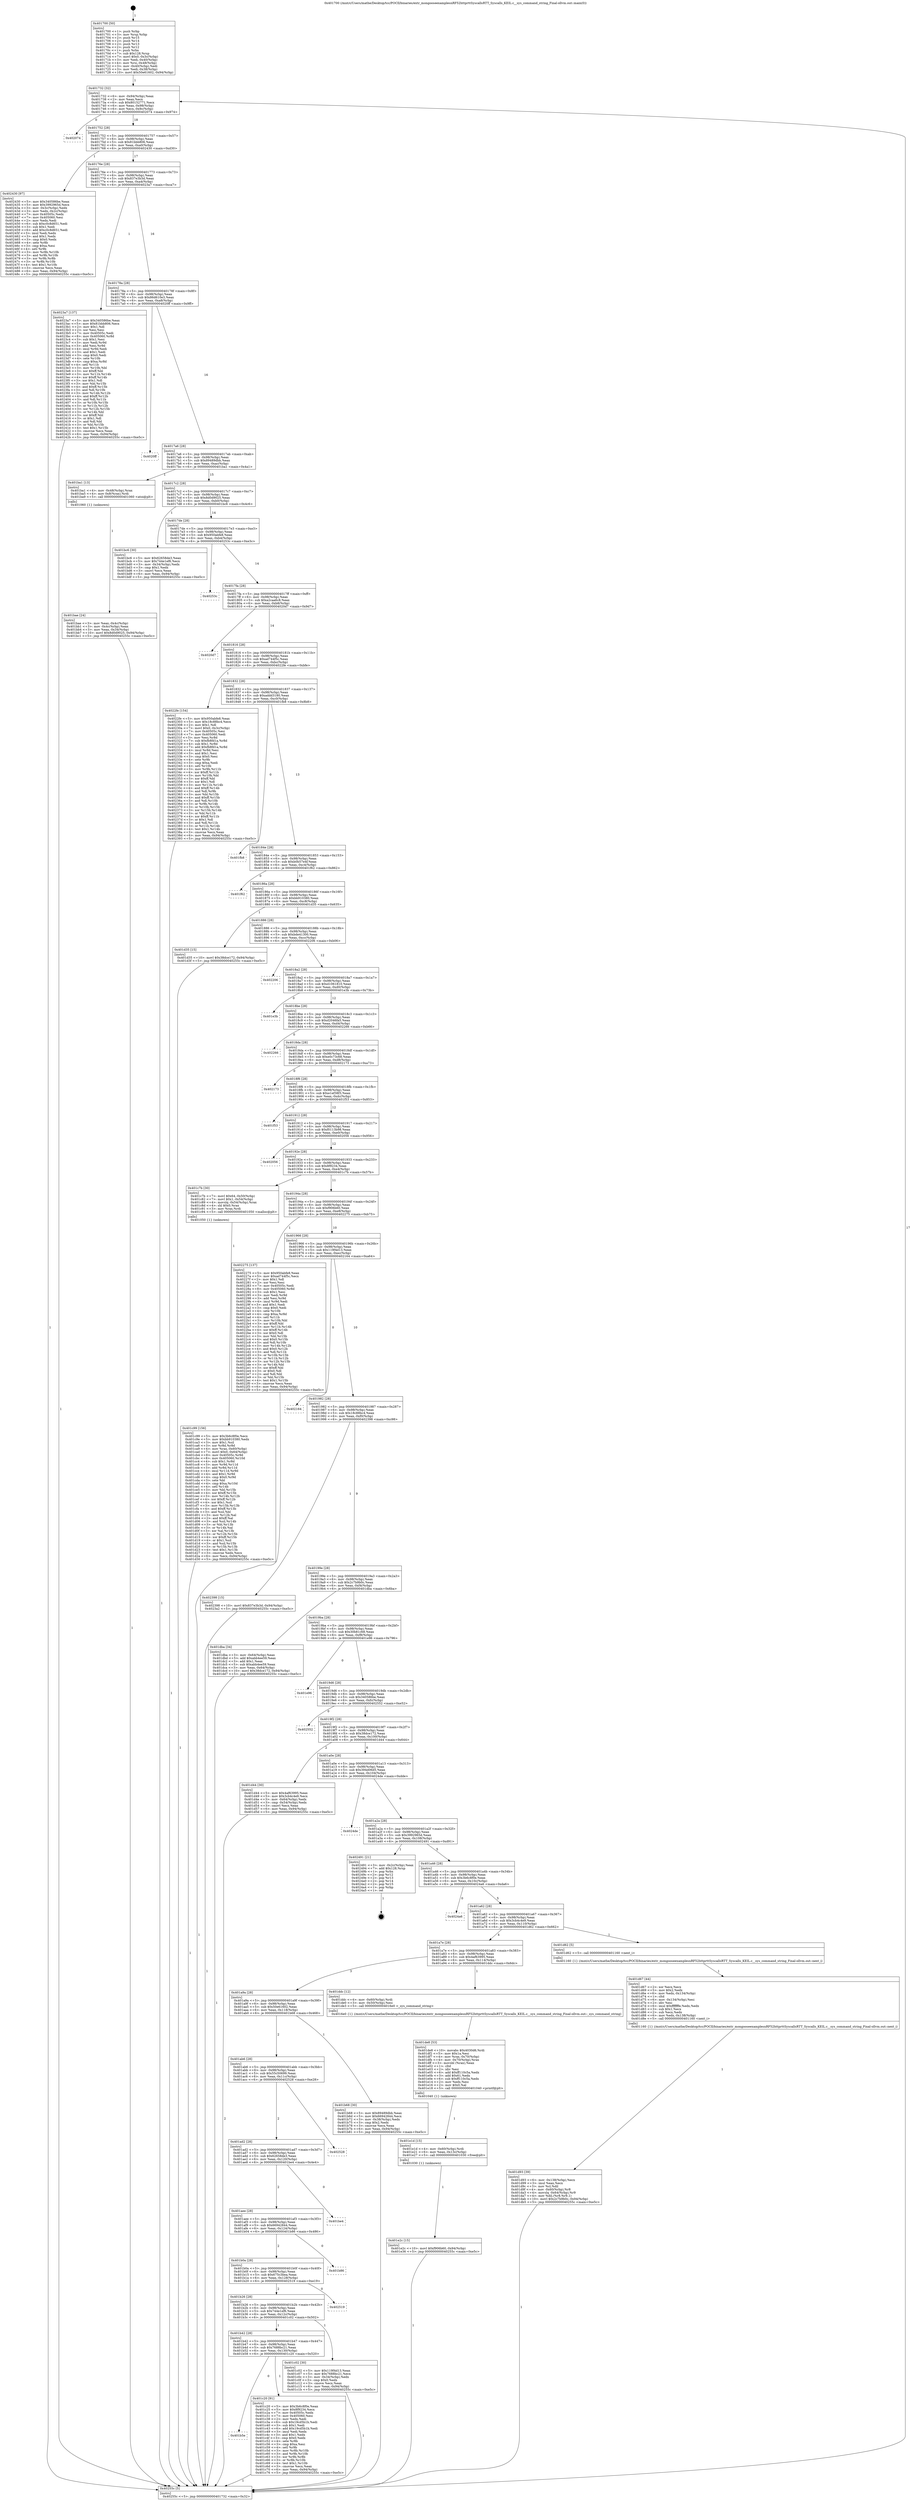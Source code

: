 digraph "0x401700" {
  label = "0x401700 (/mnt/c/Users/mathe/Desktop/tcc/POCII/binaries/extr_mongooseexamplesnRF52httprttSyscallsRTT_Syscalls_KEIL.c__sys_command_string_Final-ollvm.out::main(0))"
  labelloc = "t"
  node[shape=record]

  Entry [label="",width=0.3,height=0.3,shape=circle,fillcolor=black,style=filled]
  "0x401732" [label="{
     0x401732 [32]\l
     | [instrs]\l
     &nbsp;&nbsp;0x401732 \<+6\>: mov -0x94(%rbp),%eax\l
     &nbsp;&nbsp;0x401738 \<+2\>: mov %eax,%ecx\l
     &nbsp;&nbsp;0x40173a \<+6\>: sub $0x80152771,%ecx\l
     &nbsp;&nbsp;0x401740 \<+6\>: mov %eax,-0x98(%rbp)\l
     &nbsp;&nbsp;0x401746 \<+6\>: mov %ecx,-0x9c(%rbp)\l
     &nbsp;&nbsp;0x40174c \<+6\>: je 0000000000402074 \<main+0x974\>\l
  }"]
  "0x402074" [label="{
     0x402074\l
  }", style=dashed]
  "0x401752" [label="{
     0x401752 [28]\l
     | [instrs]\l
     &nbsp;&nbsp;0x401752 \<+5\>: jmp 0000000000401757 \<main+0x57\>\l
     &nbsp;&nbsp;0x401757 \<+6\>: mov -0x98(%rbp),%eax\l
     &nbsp;&nbsp;0x40175d \<+5\>: sub $0x81bbb806,%eax\l
     &nbsp;&nbsp;0x401762 \<+6\>: mov %eax,-0xa0(%rbp)\l
     &nbsp;&nbsp;0x401768 \<+6\>: je 0000000000402430 \<main+0xd30\>\l
  }"]
  Exit [label="",width=0.3,height=0.3,shape=circle,fillcolor=black,style=filled,peripheries=2]
  "0x402430" [label="{
     0x402430 [97]\l
     | [instrs]\l
     &nbsp;&nbsp;0x402430 \<+5\>: mov $0x340586be,%eax\l
     &nbsp;&nbsp;0x402435 \<+5\>: mov $0x3992965d,%ecx\l
     &nbsp;&nbsp;0x40243a \<+3\>: mov -0x3c(%rbp),%edx\l
     &nbsp;&nbsp;0x40243d \<+3\>: mov %edx,-0x2c(%rbp)\l
     &nbsp;&nbsp;0x402440 \<+7\>: mov 0x40505c,%edx\l
     &nbsp;&nbsp;0x402447 \<+7\>: mov 0x405060,%esi\l
     &nbsp;&nbsp;0x40244e \<+2\>: mov %edx,%edi\l
     &nbsp;&nbsp;0x402450 \<+6\>: sub $0xc0c8d651,%edi\l
     &nbsp;&nbsp;0x402456 \<+3\>: sub $0x1,%edi\l
     &nbsp;&nbsp;0x402459 \<+6\>: add $0xc0c8d651,%edi\l
     &nbsp;&nbsp;0x40245f \<+3\>: imul %edi,%edx\l
     &nbsp;&nbsp;0x402462 \<+3\>: and $0x1,%edx\l
     &nbsp;&nbsp;0x402465 \<+3\>: cmp $0x0,%edx\l
     &nbsp;&nbsp;0x402468 \<+4\>: sete %r8b\l
     &nbsp;&nbsp;0x40246c \<+3\>: cmp $0xa,%esi\l
     &nbsp;&nbsp;0x40246f \<+4\>: setl %r9b\l
     &nbsp;&nbsp;0x402473 \<+3\>: mov %r8b,%r10b\l
     &nbsp;&nbsp;0x402476 \<+3\>: and %r9b,%r10b\l
     &nbsp;&nbsp;0x402479 \<+3\>: xor %r9b,%r8b\l
     &nbsp;&nbsp;0x40247c \<+3\>: or %r8b,%r10b\l
     &nbsp;&nbsp;0x40247f \<+4\>: test $0x1,%r10b\l
     &nbsp;&nbsp;0x402483 \<+3\>: cmovne %ecx,%eax\l
     &nbsp;&nbsp;0x402486 \<+6\>: mov %eax,-0x94(%rbp)\l
     &nbsp;&nbsp;0x40248c \<+5\>: jmp 000000000040255c \<main+0xe5c\>\l
  }"]
  "0x40176e" [label="{
     0x40176e [28]\l
     | [instrs]\l
     &nbsp;&nbsp;0x40176e \<+5\>: jmp 0000000000401773 \<main+0x73\>\l
     &nbsp;&nbsp;0x401773 \<+6\>: mov -0x98(%rbp),%eax\l
     &nbsp;&nbsp;0x401779 \<+5\>: sub $0x837e3b3d,%eax\l
     &nbsp;&nbsp;0x40177e \<+6\>: mov %eax,-0xa4(%rbp)\l
     &nbsp;&nbsp;0x401784 \<+6\>: je 00000000004023a7 \<main+0xca7\>\l
  }"]
  "0x401e2c" [label="{
     0x401e2c [15]\l
     | [instrs]\l
     &nbsp;&nbsp;0x401e2c \<+10\>: movl $0xf906b60,-0x94(%rbp)\l
     &nbsp;&nbsp;0x401e36 \<+5\>: jmp 000000000040255c \<main+0xe5c\>\l
  }"]
  "0x4023a7" [label="{
     0x4023a7 [137]\l
     | [instrs]\l
     &nbsp;&nbsp;0x4023a7 \<+5\>: mov $0x340586be,%eax\l
     &nbsp;&nbsp;0x4023ac \<+5\>: mov $0x81bbb806,%ecx\l
     &nbsp;&nbsp;0x4023b1 \<+2\>: mov $0x1,%dl\l
     &nbsp;&nbsp;0x4023b3 \<+2\>: xor %esi,%esi\l
     &nbsp;&nbsp;0x4023b5 \<+7\>: mov 0x40505c,%edi\l
     &nbsp;&nbsp;0x4023bc \<+8\>: mov 0x405060,%r8d\l
     &nbsp;&nbsp;0x4023c4 \<+3\>: sub $0x1,%esi\l
     &nbsp;&nbsp;0x4023c7 \<+3\>: mov %edi,%r9d\l
     &nbsp;&nbsp;0x4023ca \<+3\>: add %esi,%r9d\l
     &nbsp;&nbsp;0x4023cd \<+4\>: imul %r9d,%edi\l
     &nbsp;&nbsp;0x4023d1 \<+3\>: and $0x1,%edi\l
     &nbsp;&nbsp;0x4023d4 \<+3\>: cmp $0x0,%edi\l
     &nbsp;&nbsp;0x4023d7 \<+4\>: sete %r10b\l
     &nbsp;&nbsp;0x4023db \<+4\>: cmp $0xa,%r8d\l
     &nbsp;&nbsp;0x4023df \<+4\>: setl %r11b\l
     &nbsp;&nbsp;0x4023e3 \<+3\>: mov %r10b,%bl\l
     &nbsp;&nbsp;0x4023e6 \<+3\>: xor $0xff,%bl\l
     &nbsp;&nbsp;0x4023e9 \<+3\>: mov %r11b,%r14b\l
     &nbsp;&nbsp;0x4023ec \<+4\>: xor $0xff,%r14b\l
     &nbsp;&nbsp;0x4023f0 \<+3\>: xor $0x1,%dl\l
     &nbsp;&nbsp;0x4023f3 \<+3\>: mov %bl,%r15b\l
     &nbsp;&nbsp;0x4023f6 \<+4\>: and $0xff,%r15b\l
     &nbsp;&nbsp;0x4023fa \<+3\>: and %dl,%r10b\l
     &nbsp;&nbsp;0x4023fd \<+3\>: mov %r14b,%r12b\l
     &nbsp;&nbsp;0x402400 \<+4\>: and $0xff,%r12b\l
     &nbsp;&nbsp;0x402404 \<+3\>: and %dl,%r11b\l
     &nbsp;&nbsp;0x402407 \<+3\>: or %r10b,%r15b\l
     &nbsp;&nbsp;0x40240a \<+3\>: or %r11b,%r12b\l
     &nbsp;&nbsp;0x40240d \<+3\>: xor %r12b,%r15b\l
     &nbsp;&nbsp;0x402410 \<+3\>: or %r14b,%bl\l
     &nbsp;&nbsp;0x402413 \<+3\>: xor $0xff,%bl\l
     &nbsp;&nbsp;0x402416 \<+3\>: or $0x1,%dl\l
     &nbsp;&nbsp;0x402419 \<+2\>: and %dl,%bl\l
     &nbsp;&nbsp;0x40241b \<+3\>: or %bl,%r15b\l
     &nbsp;&nbsp;0x40241e \<+4\>: test $0x1,%r15b\l
     &nbsp;&nbsp;0x402422 \<+3\>: cmovne %ecx,%eax\l
     &nbsp;&nbsp;0x402425 \<+6\>: mov %eax,-0x94(%rbp)\l
     &nbsp;&nbsp;0x40242b \<+5\>: jmp 000000000040255c \<main+0xe5c\>\l
  }"]
  "0x40178a" [label="{
     0x40178a [28]\l
     | [instrs]\l
     &nbsp;&nbsp;0x40178a \<+5\>: jmp 000000000040178f \<main+0x8f\>\l
     &nbsp;&nbsp;0x40178f \<+6\>: mov -0x98(%rbp),%eax\l
     &nbsp;&nbsp;0x401795 \<+5\>: sub $0x86d610e3,%eax\l
     &nbsp;&nbsp;0x40179a \<+6\>: mov %eax,-0xa8(%rbp)\l
     &nbsp;&nbsp;0x4017a0 \<+6\>: je 00000000004020ff \<main+0x9ff\>\l
  }"]
  "0x401e1d" [label="{
     0x401e1d [15]\l
     | [instrs]\l
     &nbsp;&nbsp;0x401e1d \<+4\>: mov -0x60(%rbp),%rdi\l
     &nbsp;&nbsp;0x401e21 \<+6\>: mov %eax,-0x13c(%rbp)\l
     &nbsp;&nbsp;0x401e27 \<+5\>: call 0000000000401030 \<free@plt\>\l
     | [calls]\l
     &nbsp;&nbsp;0x401030 \{1\} (unknown)\l
  }"]
  "0x4020ff" [label="{
     0x4020ff\l
  }", style=dashed]
  "0x4017a6" [label="{
     0x4017a6 [28]\l
     | [instrs]\l
     &nbsp;&nbsp;0x4017a6 \<+5\>: jmp 00000000004017ab \<main+0xab\>\l
     &nbsp;&nbsp;0x4017ab \<+6\>: mov -0x98(%rbp),%eax\l
     &nbsp;&nbsp;0x4017b1 \<+5\>: sub $0x89489dbb,%eax\l
     &nbsp;&nbsp;0x4017b6 \<+6\>: mov %eax,-0xac(%rbp)\l
     &nbsp;&nbsp;0x4017bc \<+6\>: je 0000000000401ba1 \<main+0x4a1\>\l
  }"]
  "0x401de8" [label="{
     0x401de8 [53]\l
     | [instrs]\l
     &nbsp;&nbsp;0x401de8 \<+10\>: movabs $0x4030d6,%rdi\l
     &nbsp;&nbsp;0x401df2 \<+5\>: mov $0x1a,%esi\l
     &nbsp;&nbsp;0x401df7 \<+4\>: mov %rax,-0x70(%rbp)\l
     &nbsp;&nbsp;0x401dfb \<+4\>: mov -0x70(%rbp),%rax\l
     &nbsp;&nbsp;0x401dff \<+3\>: movsbl (%rax),%eax\l
     &nbsp;&nbsp;0x401e02 \<+1\>: cltd\l
     &nbsp;&nbsp;0x401e03 \<+2\>: idiv %esi\l
     &nbsp;&nbsp;0x401e05 \<+6\>: add $0xff110c5a,%edx\l
     &nbsp;&nbsp;0x401e0b \<+3\>: add $0x61,%edx\l
     &nbsp;&nbsp;0x401e0e \<+6\>: sub $0xff110c5a,%edx\l
     &nbsp;&nbsp;0x401e14 \<+2\>: mov %edx,%esi\l
     &nbsp;&nbsp;0x401e16 \<+2\>: mov $0x0,%al\l
     &nbsp;&nbsp;0x401e18 \<+5\>: call 0000000000401040 \<printf@plt\>\l
     | [calls]\l
     &nbsp;&nbsp;0x401040 \{1\} (unknown)\l
  }"]
  "0x401ba1" [label="{
     0x401ba1 [13]\l
     | [instrs]\l
     &nbsp;&nbsp;0x401ba1 \<+4\>: mov -0x48(%rbp),%rax\l
     &nbsp;&nbsp;0x401ba5 \<+4\>: mov 0x8(%rax),%rdi\l
     &nbsp;&nbsp;0x401ba9 \<+5\>: call 0000000000401060 \<atoi@plt\>\l
     | [calls]\l
     &nbsp;&nbsp;0x401060 \{1\} (unknown)\l
  }"]
  "0x4017c2" [label="{
     0x4017c2 [28]\l
     | [instrs]\l
     &nbsp;&nbsp;0x4017c2 \<+5\>: jmp 00000000004017c7 \<main+0xc7\>\l
     &nbsp;&nbsp;0x4017c7 \<+6\>: mov -0x98(%rbp),%eax\l
     &nbsp;&nbsp;0x4017cd \<+5\>: sub $0x8d0d9025,%eax\l
     &nbsp;&nbsp;0x4017d2 \<+6\>: mov %eax,-0xb0(%rbp)\l
     &nbsp;&nbsp;0x4017d8 \<+6\>: je 0000000000401bc6 \<main+0x4c6\>\l
  }"]
  "0x401d93" [label="{
     0x401d93 [39]\l
     | [instrs]\l
     &nbsp;&nbsp;0x401d93 \<+6\>: mov -0x138(%rbp),%ecx\l
     &nbsp;&nbsp;0x401d99 \<+3\>: imul %eax,%ecx\l
     &nbsp;&nbsp;0x401d9c \<+3\>: mov %cl,%dil\l
     &nbsp;&nbsp;0x401d9f \<+4\>: mov -0x60(%rbp),%r8\l
     &nbsp;&nbsp;0x401da3 \<+4\>: movslq -0x64(%rbp),%r9\l
     &nbsp;&nbsp;0x401da7 \<+4\>: mov %dil,(%r8,%r9,1)\l
     &nbsp;&nbsp;0x401dab \<+10\>: movl $0x2c7b9b0c,-0x94(%rbp)\l
     &nbsp;&nbsp;0x401db5 \<+5\>: jmp 000000000040255c \<main+0xe5c\>\l
  }"]
  "0x401bc6" [label="{
     0x401bc6 [30]\l
     | [instrs]\l
     &nbsp;&nbsp;0x401bc6 \<+5\>: mov $0x62658de3,%eax\l
     &nbsp;&nbsp;0x401bcb \<+5\>: mov $0x744e1ef6,%ecx\l
     &nbsp;&nbsp;0x401bd0 \<+3\>: mov -0x34(%rbp),%edx\l
     &nbsp;&nbsp;0x401bd3 \<+3\>: cmp $0x1,%edx\l
     &nbsp;&nbsp;0x401bd6 \<+3\>: cmovl %ecx,%eax\l
     &nbsp;&nbsp;0x401bd9 \<+6\>: mov %eax,-0x94(%rbp)\l
     &nbsp;&nbsp;0x401bdf \<+5\>: jmp 000000000040255c \<main+0xe5c\>\l
  }"]
  "0x4017de" [label="{
     0x4017de [28]\l
     | [instrs]\l
     &nbsp;&nbsp;0x4017de \<+5\>: jmp 00000000004017e3 \<main+0xe3\>\l
     &nbsp;&nbsp;0x4017e3 \<+6\>: mov -0x98(%rbp),%eax\l
     &nbsp;&nbsp;0x4017e9 \<+5\>: sub $0x950abfe8,%eax\l
     &nbsp;&nbsp;0x4017ee \<+6\>: mov %eax,-0xb4(%rbp)\l
     &nbsp;&nbsp;0x4017f4 \<+6\>: je 000000000040253c \<main+0xe3c\>\l
  }"]
  "0x401d67" [label="{
     0x401d67 [44]\l
     | [instrs]\l
     &nbsp;&nbsp;0x401d67 \<+2\>: xor %ecx,%ecx\l
     &nbsp;&nbsp;0x401d69 \<+5\>: mov $0x2,%edx\l
     &nbsp;&nbsp;0x401d6e \<+6\>: mov %edx,-0x134(%rbp)\l
     &nbsp;&nbsp;0x401d74 \<+1\>: cltd\l
     &nbsp;&nbsp;0x401d75 \<+6\>: mov -0x134(%rbp),%esi\l
     &nbsp;&nbsp;0x401d7b \<+2\>: idiv %esi\l
     &nbsp;&nbsp;0x401d7d \<+6\>: imul $0xfffffffe,%edx,%edx\l
     &nbsp;&nbsp;0x401d83 \<+3\>: sub $0x1,%ecx\l
     &nbsp;&nbsp;0x401d86 \<+2\>: sub %ecx,%edx\l
     &nbsp;&nbsp;0x401d88 \<+6\>: mov %edx,-0x138(%rbp)\l
     &nbsp;&nbsp;0x401d8e \<+5\>: call 0000000000401160 \<next_i\>\l
     | [calls]\l
     &nbsp;&nbsp;0x401160 \{1\} (/mnt/c/Users/mathe/Desktop/tcc/POCII/binaries/extr_mongooseexamplesnRF52httprttSyscallsRTT_Syscalls_KEIL.c__sys_command_string_Final-ollvm.out::next_i)\l
  }"]
  "0x40253c" [label="{
     0x40253c\l
  }", style=dashed]
  "0x4017fa" [label="{
     0x4017fa [28]\l
     | [instrs]\l
     &nbsp;&nbsp;0x4017fa \<+5\>: jmp 00000000004017ff \<main+0xff\>\l
     &nbsp;&nbsp;0x4017ff \<+6\>: mov -0x98(%rbp),%eax\l
     &nbsp;&nbsp;0x401805 \<+5\>: sub $0xa2caa6c8,%eax\l
     &nbsp;&nbsp;0x40180a \<+6\>: mov %eax,-0xb8(%rbp)\l
     &nbsp;&nbsp;0x401810 \<+6\>: je 00000000004020d7 \<main+0x9d7\>\l
  }"]
  "0x401c99" [label="{
     0x401c99 [156]\l
     | [instrs]\l
     &nbsp;&nbsp;0x401c99 \<+5\>: mov $0x3b6c8f0e,%ecx\l
     &nbsp;&nbsp;0x401c9e \<+5\>: mov $0xbb910380,%edx\l
     &nbsp;&nbsp;0x401ca3 \<+3\>: mov $0x1,%sil\l
     &nbsp;&nbsp;0x401ca6 \<+3\>: xor %r8d,%r8d\l
     &nbsp;&nbsp;0x401ca9 \<+4\>: mov %rax,-0x60(%rbp)\l
     &nbsp;&nbsp;0x401cad \<+7\>: movl $0x0,-0x64(%rbp)\l
     &nbsp;&nbsp;0x401cb4 \<+8\>: mov 0x40505c,%r9d\l
     &nbsp;&nbsp;0x401cbc \<+8\>: mov 0x405060,%r10d\l
     &nbsp;&nbsp;0x401cc4 \<+4\>: sub $0x1,%r8d\l
     &nbsp;&nbsp;0x401cc8 \<+3\>: mov %r9d,%r11d\l
     &nbsp;&nbsp;0x401ccb \<+3\>: add %r8d,%r11d\l
     &nbsp;&nbsp;0x401cce \<+4\>: imul %r11d,%r9d\l
     &nbsp;&nbsp;0x401cd2 \<+4\>: and $0x1,%r9d\l
     &nbsp;&nbsp;0x401cd6 \<+4\>: cmp $0x0,%r9d\l
     &nbsp;&nbsp;0x401cda \<+3\>: sete %bl\l
     &nbsp;&nbsp;0x401cdd \<+4\>: cmp $0xa,%r10d\l
     &nbsp;&nbsp;0x401ce1 \<+4\>: setl %r14b\l
     &nbsp;&nbsp;0x401ce5 \<+3\>: mov %bl,%r15b\l
     &nbsp;&nbsp;0x401ce8 \<+4\>: xor $0xff,%r15b\l
     &nbsp;&nbsp;0x401cec \<+3\>: mov %r14b,%r12b\l
     &nbsp;&nbsp;0x401cef \<+4\>: xor $0xff,%r12b\l
     &nbsp;&nbsp;0x401cf3 \<+4\>: xor $0x1,%sil\l
     &nbsp;&nbsp;0x401cf7 \<+3\>: mov %r15b,%r13b\l
     &nbsp;&nbsp;0x401cfa \<+4\>: and $0xff,%r13b\l
     &nbsp;&nbsp;0x401cfe \<+3\>: and %sil,%bl\l
     &nbsp;&nbsp;0x401d01 \<+3\>: mov %r12b,%al\l
     &nbsp;&nbsp;0x401d04 \<+2\>: and $0xff,%al\l
     &nbsp;&nbsp;0x401d06 \<+3\>: and %sil,%r14b\l
     &nbsp;&nbsp;0x401d09 \<+3\>: or %bl,%r13b\l
     &nbsp;&nbsp;0x401d0c \<+3\>: or %r14b,%al\l
     &nbsp;&nbsp;0x401d0f \<+3\>: xor %al,%r13b\l
     &nbsp;&nbsp;0x401d12 \<+3\>: or %r12b,%r15b\l
     &nbsp;&nbsp;0x401d15 \<+4\>: xor $0xff,%r15b\l
     &nbsp;&nbsp;0x401d19 \<+4\>: or $0x1,%sil\l
     &nbsp;&nbsp;0x401d1d \<+3\>: and %sil,%r15b\l
     &nbsp;&nbsp;0x401d20 \<+3\>: or %r15b,%r13b\l
     &nbsp;&nbsp;0x401d23 \<+4\>: test $0x1,%r13b\l
     &nbsp;&nbsp;0x401d27 \<+3\>: cmovne %edx,%ecx\l
     &nbsp;&nbsp;0x401d2a \<+6\>: mov %ecx,-0x94(%rbp)\l
     &nbsp;&nbsp;0x401d30 \<+5\>: jmp 000000000040255c \<main+0xe5c\>\l
  }"]
  "0x4020d7" [label="{
     0x4020d7\l
  }", style=dashed]
  "0x401816" [label="{
     0x401816 [28]\l
     | [instrs]\l
     &nbsp;&nbsp;0x401816 \<+5\>: jmp 000000000040181b \<main+0x11b\>\l
     &nbsp;&nbsp;0x40181b \<+6\>: mov -0x98(%rbp),%eax\l
     &nbsp;&nbsp;0x401821 \<+5\>: sub $0xad744f5c,%eax\l
     &nbsp;&nbsp;0x401826 \<+6\>: mov %eax,-0xbc(%rbp)\l
     &nbsp;&nbsp;0x40182c \<+6\>: je 00000000004022fe \<main+0xbfe\>\l
  }"]
  "0x401b5e" [label="{
     0x401b5e\l
  }", style=dashed]
  "0x4022fe" [label="{
     0x4022fe [154]\l
     | [instrs]\l
     &nbsp;&nbsp;0x4022fe \<+5\>: mov $0x950abfe8,%eax\l
     &nbsp;&nbsp;0x402303 \<+5\>: mov $0x18c88bc4,%ecx\l
     &nbsp;&nbsp;0x402308 \<+2\>: mov $0x1,%dl\l
     &nbsp;&nbsp;0x40230a \<+7\>: movl $0x0,-0x3c(%rbp)\l
     &nbsp;&nbsp;0x402311 \<+7\>: mov 0x40505c,%esi\l
     &nbsp;&nbsp;0x402318 \<+7\>: mov 0x405060,%edi\l
     &nbsp;&nbsp;0x40231f \<+3\>: mov %esi,%r8d\l
     &nbsp;&nbsp;0x402322 \<+7\>: sub $0xfb8fd1a,%r8d\l
     &nbsp;&nbsp;0x402329 \<+4\>: sub $0x1,%r8d\l
     &nbsp;&nbsp;0x40232d \<+7\>: add $0xfb8fd1a,%r8d\l
     &nbsp;&nbsp;0x402334 \<+4\>: imul %r8d,%esi\l
     &nbsp;&nbsp;0x402338 \<+3\>: and $0x1,%esi\l
     &nbsp;&nbsp;0x40233b \<+3\>: cmp $0x0,%esi\l
     &nbsp;&nbsp;0x40233e \<+4\>: sete %r9b\l
     &nbsp;&nbsp;0x402342 \<+3\>: cmp $0xa,%edi\l
     &nbsp;&nbsp;0x402345 \<+4\>: setl %r10b\l
     &nbsp;&nbsp;0x402349 \<+3\>: mov %r9b,%r11b\l
     &nbsp;&nbsp;0x40234c \<+4\>: xor $0xff,%r11b\l
     &nbsp;&nbsp;0x402350 \<+3\>: mov %r10b,%bl\l
     &nbsp;&nbsp;0x402353 \<+3\>: xor $0xff,%bl\l
     &nbsp;&nbsp;0x402356 \<+3\>: xor $0x1,%dl\l
     &nbsp;&nbsp;0x402359 \<+3\>: mov %r11b,%r14b\l
     &nbsp;&nbsp;0x40235c \<+4\>: and $0xff,%r14b\l
     &nbsp;&nbsp;0x402360 \<+3\>: and %dl,%r9b\l
     &nbsp;&nbsp;0x402363 \<+3\>: mov %bl,%r15b\l
     &nbsp;&nbsp;0x402366 \<+4\>: and $0xff,%r15b\l
     &nbsp;&nbsp;0x40236a \<+3\>: and %dl,%r10b\l
     &nbsp;&nbsp;0x40236d \<+3\>: or %r9b,%r14b\l
     &nbsp;&nbsp;0x402370 \<+3\>: or %r10b,%r15b\l
     &nbsp;&nbsp;0x402373 \<+3\>: xor %r15b,%r14b\l
     &nbsp;&nbsp;0x402376 \<+3\>: or %bl,%r11b\l
     &nbsp;&nbsp;0x402379 \<+4\>: xor $0xff,%r11b\l
     &nbsp;&nbsp;0x40237d \<+3\>: or $0x1,%dl\l
     &nbsp;&nbsp;0x402380 \<+3\>: and %dl,%r11b\l
     &nbsp;&nbsp;0x402383 \<+3\>: or %r11b,%r14b\l
     &nbsp;&nbsp;0x402386 \<+4\>: test $0x1,%r14b\l
     &nbsp;&nbsp;0x40238a \<+3\>: cmovne %ecx,%eax\l
     &nbsp;&nbsp;0x40238d \<+6\>: mov %eax,-0x94(%rbp)\l
     &nbsp;&nbsp;0x402393 \<+5\>: jmp 000000000040255c \<main+0xe5c\>\l
  }"]
  "0x401832" [label="{
     0x401832 [28]\l
     | [instrs]\l
     &nbsp;&nbsp;0x401832 \<+5\>: jmp 0000000000401837 \<main+0x137\>\l
     &nbsp;&nbsp;0x401837 \<+6\>: mov -0x98(%rbp),%eax\l
     &nbsp;&nbsp;0x40183d \<+5\>: sub $0xaddd3180,%eax\l
     &nbsp;&nbsp;0x401842 \<+6\>: mov %eax,-0xc0(%rbp)\l
     &nbsp;&nbsp;0x401848 \<+6\>: je 0000000000401fb8 \<main+0x8b8\>\l
  }"]
  "0x401c20" [label="{
     0x401c20 [91]\l
     | [instrs]\l
     &nbsp;&nbsp;0x401c20 \<+5\>: mov $0x3b6c8f0e,%eax\l
     &nbsp;&nbsp;0x401c25 \<+5\>: mov $0x8f9234,%ecx\l
     &nbsp;&nbsp;0x401c2a \<+7\>: mov 0x40505c,%edx\l
     &nbsp;&nbsp;0x401c31 \<+7\>: mov 0x405060,%esi\l
     &nbsp;&nbsp;0x401c38 \<+2\>: mov %edx,%edi\l
     &nbsp;&nbsp;0x401c3a \<+6\>: sub $0x19cd5b1b,%edi\l
     &nbsp;&nbsp;0x401c40 \<+3\>: sub $0x1,%edi\l
     &nbsp;&nbsp;0x401c43 \<+6\>: add $0x19cd5b1b,%edi\l
     &nbsp;&nbsp;0x401c49 \<+3\>: imul %edi,%edx\l
     &nbsp;&nbsp;0x401c4c \<+3\>: and $0x1,%edx\l
     &nbsp;&nbsp;0x401c4f \<+3\>: cmp $0x0,%edx\l
     &nbsp;&nbsp;0x401c52 \<+4\>: sete %r8b\l
     &nbsp;&nbsp;0x401c56 \<+3\>: cmp $0xa,%esi\l
     &nbsp;&nbsp;0x401c59 \<+4\>: setl %r9b\l
     &nbsp;&nbsp;0x401c5d \<+3\>: mov %r8b,%r10b\l
     &nbsp;&nbsp;0x401c60 \<+3\>: and %r9b,%r10b\l
     &nbsp;&nbsp;0x401c63 \<+3\>: xor %r9b,%r8b\l
     &nbsp;&nbsp;0x401c66 \<+3\>: or %r8b,%r10b\l
     &nbsp;&nbsp;0x401c69 \<+4\>: test $0x1,%r10b\l
     &nbsp;&nbsp;0x401c6d \<+3\>: cmovne %ecx,%eax\l
     &nbsp;&nbsp;0x401c70 \<+6\>: mov %eax,-0x94(%rbp)\l
     &nbsp;&nbsp;0x401c76 \<+5\>: jmp 000000000040255c \<main+0xe5c\>\l
  }"]
  "0x401fb8" [label="{
     0x401fb8\l
  }", style=dashed]
  "0x40184e" [label="{
     0x40184e [28]\l
     | [instrs]\l
     &nbsp;&nbsp;0x40184e \<+5\>: jmp 0000000000401853 \<main+0x153\>\l
     &nbsp;&nbsp;0x401853 \<+6\>: mov -0x98(%rbp),%eax\l
     &nbsp;&nbsp;0x401859 \<+5\>: sub $0xb0b57e4f,%eax\l
     &nbsp;&nbsp;0x40185e \<+6\>: mov %eax,-0xc4(%rbp)\l
     &nbsp;&nbsp;0x401864 \<+6\>: je 0000000000401f62 \<main+0x862\>\l
  }"]
  "0x401b42" [label="{
     0x401b42 [28]\l
     | [instrs]\l
     &nbsp;&nbsp;0x401b42 \<+5\>: jmp 0000000000401b47 \<main+0x447\>\l
     &nbsp;&nbsp;0x401b47 \<+6\>: mov -0x98(%rbp),%eax\l
     &nbsp;&nbsp;0x401b4d \<+5\>: sub $0x7688bc21,%eax\l
     &nbsp;&nbsp;0x401b52 \<+6\>: mov %eax,-0x130(%rbp)\l
     &nbsp;&nbsp;0x401b58 \<+6\>: je 0000000000401c20 \<main+0x520\>\l
  }"]
  "0x401f62" [label="{
     0x401f62\l
  }", style=dashed]
  "0x40186a" [label="{
     0x40186a [28]\l
     | [instrs]\l
     &nbsp;&nbsp;0x40186a \<+5\>: jmp 000000000040186f \<main+0x16f\>\l
     &nbsp;&nbsp;0x40186f \<+6\>: mov -0x98(%rbp),%eax\l
     &nbsp;&nbsp;0x401875 \<+5\>: sub $0xbb910380,%eax\l
     &nbsp;&nbsp;0x40187a \<+6\>: mov %eax,-0xc8(%rbp)\l
     &nbsp;&nbsp;0x401880 \<+6\>: je 0000000000401d35 \<main+0x635\>\l
  }"]
  "0x401c02" [label="{
     0x401c02 [30]\l
     | [instrs]\l
     &nbsp;&nbsp;0x401c02 \<+5\>: mov $0x119f4d13,%eax\l
     &nbsp;&nbsp;0x401c07 \<+5\>: mov $0x7688bc21,%ecx\l
     &nbsp;&nbsp;0x401c0c \<+3\>: mov -0x34(%rbp),%edx\l
     &nbsp;&nbsp;0x401c0f \<+3\>: cmp $0x0,%edx\l
     &nbsp;&nbsp;0x401c12 \<+3\>: cmove %ecx,%eax\l
     &nbsp;&nbsp;0x401c15 \<+6\>: mov %eax,-0x94(%rbp)\l
     &nbsp;&nbsp;0x401c1b \<+5\>: jmp 000000000040255c \<main+0xe5c\>\l
  }"]
  "0x401d35" [label="{
     0x401d35 [15]\l
     | [instrs]\l
     &nbsp;&nbsp;0x401d35 \<+10\>: movl $0x38dce172,-0x94(%rbp)\l
     &nbsp;&nbsp;0x401d3f \<+5\>: jmp 000000000040255c \<main+0xe5c\>\l
  }"]
  "0x401886" [label="{
     0x401886 [28]\l
     | [instrs]\l
     &nbsp;&nbsp;0x401886 \<+5\>: jmp 000000000040188b \<main+0x18b\>\l
     &nbsp;&nbsp;0x40188b \<+6\>: mov -0x98(%rbp),%eax\l
     &nbsp;&nbsp;0x401891 \<+5\>: sub $0xbde41300,%eax\l
     &nbsp;&nbsp;0x401896 \<+6\>: mov %eax,-0xcc(%rbp)\l
     &nbsp;&nbsp;0x40189c \<+6\>: je 0000000000402206 \<main+0xb06\>\l
  }"]
  "0x401b26" [label="{
     0x401b26 [28]\l
     | [instrs]\l
     &nbsp;&nbsp;0x401b26 \<+5\>: jmp 0000000000401b2b \<main+0x42b\>\l
     &nbsp;&nbsp;0x401b2b \<+6\>: mov -0x98(%rbp),%eax\l
     &nbsp;&nbsp;0x401b31 \<+5\>: sub $0x744e1ef6,%eax\l
     &nbsp;&nbsp;0x401b36 \<+6\>: mov %eax,-0x12c(%rbp)\l
     &nbsp;&nbsp;0x401b3c \<+6\>: je 0000000000401c02 \<main+0x502\>\l
  }"]
  "0x402206" [label="{
     0x402206\l
  }", style=dashed]
  "0x4018a2" [label="{
     0x4018a2 [28]\l
     | [instrs]\l
     &nbsp;&nbsp;0x4018a2 \<+5\>: jmp 00000000004018a7 \<main+0x1a7\>\l
     &nbsp;&nbsp;0x4018a7 \<+6\>: mov -0x98(%rbp),%eax\l
     &nbsp;&nbsp;0x4018ad \<+5\>: sub $0xd1061810,%eax\l
     &nbsp;&nbsp;0x4018b2 \<+6\>: mov %eax,-0xd0(%rbp)\l
     &nbsp;&nbsp;0x4018b8 \<+6\>: je 0000000000401e3b \<main+0x73b\>\l
  }"]
  "0x402519" [label="{
     0x402519\l
  }", style=dashed]
  "0x401e3b" [label="{
     0x401e3b\l
  }", style=dashed]
  "0x4018be" [label="{
     0x4018be [28]\l
     | [instrs]\l
     &nbsp;&nbsp;0x4018be \<+5\>: jmp 00000000004018c3 \<main+0x1c3\>\l
     &nbsp;&nbsp;0x4018c3 \<+6\>: mov -0x98(%rbp),%eax\l
     &nbsp;&nbsp;0x4018c9 \<+5\>: sub $0xd2046fa5,%eax\l
     &nbsp;&nbsp;0x4018ce \<+6\>: mov %eax,-0xd4(%rbp)\l
     &nbsp;&nbsp;0x4018d4 \<+6\>: je 0000000000402266 \<main+0xb66\>\l
  }"]
  "0x401b0a" [label="{
     0x401b0a [28]\l
     | [instrs]\l
     &nbsp;&nbsp;0x401b0a \<+5\>: jmp 0000000000401b0f \<main+0x40f\>\l
     &nbsp;&nbsp;0x401b0f \<+6\>: mov -0x98(%rbp),%eax\l
     &nbsp;&nbsp;0x401b15 \<+5\>: sub $0x675c3bea,%eax\l
     &nbsp;&nbsp;0x401b1a \<+6\>: mov %eax,-0x128(%rbp)\l
     &nbsp;&nbsp;0x401b20 \<+6\>: je 0000000000402519 \<main+0xe19\>\l
  }"]
  "0x402266" [label="{
     0x402266\l
  }", style=dashed]
  "0x4018da" [label="{
     0x4018da [28]\l
     | [instrs]\l
     &nbsp;&nbsp;0x4018da \<+5\>: jmp 00000000004018df \<main+0x1df\>\l
     &nbsp;&nbsp;0x4018df \<+6\>: mov -0x98(%rbp),%eax\l
     &nbsp;&nbsp;0x4018e5 \<+5\>: sub $0xe0c73c68,%eax\l
     &nbsp;&nbsp;0x4018ea \<+6\>: mov %eax,-0xd8(%rbp)\l
     &nbsp;&nbsp;0x4018f0 \<+6\>: je 0000000000402173 \<main+0xa73\>\l
  }"]
  "0x401b86" [label="{
     0x401b86\l
  }", style=dashed]
  "0x402173" [label="{
     0x402173\l
  }", style=dashed]
  "0x4018f6" [label="{
     0x4018f6 [28]\l
     | [instrs]\l
     &nbsp;&nbsp;0x4018f6 \<+5\>: jmp 00000000004018fb \<main+0x1fb\>\l
     &nbsp;&nbsp;0x4018fb \<+6\>: mov -0x98(%rbp),%eax\l
     &nbsp;&nbsp;0x401901 \<+5\>: sub $0xe1ef38f3,%eax\l
     &nbsp;&nbsp;0x401906 \<+6\>: mov %eax,-0xdc(%rbp)\l
     &nbsp;&nbsp;0x40190c \<+6\>: je 0000000000401f53 \<main+0x853\>\l
  }"]
  "0x401aee" [label="{
     0x401aee [28]\l
     | [instrs]\l
     &nbsp;&nbsp;0x401aee \<+5\>: jmp 0000000000401af3 \<main+0x3f3\>\l
     &nbsp;&nbsp;0x401af3 \<+6\>: mov -0x98(%rbp),%eax\l
     &nbsp;&nbsp;0x401af9 \<+5\>: sub $0x66942844,%eax\l
     &nbsp;&nbsp;0x401afe \<+6\>: mov %eax,-0x124(%rbp)\l
     &nbsp;&nbsp;0x401b04 \<+6\>: je 0000000000401b86 \<main+0x486\>\l
  }"]
  "0x401f53" [label="{
     0x401f53\l
  }", style=dashed]
  "0x401912" [label="{
     0x401912 [28]\l
     | [instrs]\l
     &nbsp;&nbsp;0x401912 \<+5\>: jmp 0000000000401917 \<main+0x217\>\l
     &nbsp;&nbsp;0x401917 \<+6\>: mov -0x98(%rbp),%eax\l
     &nbsp;&nbsp;0x40191d \<+5\>: sub $0xf0113b98,%eax\l
     &nbsp;&nbsp;0x401922 \<+6\>: mov %eax,-0xe0(%rbp)\l
     &nbsp;&nbsp;0x401928 \<+6\>: je 0000000000402056 \<main+0x956\>\l
  }"]
  "0x401be4" [label="{
     0x401be4\l
  }", style=dashed]
  "0x402056" [label="{
     0x402056\l
  }", style=dashed]
  "0x40192e" [label="{
     0x40192e [28]\l
     | [instrs]\l
     &nbsp;&nbsp;0x40192e \<+5\>: jmp 0000000000401933 \<main+0x233\>\l
     &nbsp;&nbsp;0x401933 \<+6\>: mov -0x98(%rbp),%eax\l
     &nbsp;&nbsp;0x401939 \<+5\>: sub $0x8f9234,%eax\l
     &nbsp;&nbsp;0x40193e \<+6\>: mov %eax,-0xe4(%rbp)\l
     &nbsp;&nbsp;0x401944 \<+6\>: je 0000000000401c7b \<main+0x57b\>\l
  }"]
  "0x401ad2" [label="{
     0x401ad2 [28]\l
     | [instrs]\l
     &nbsp;&nbsp;0x401ad2 \<+5\>: jmp 0000000000401ad7 \<main+0x3d7\>\l
     &nbsp;&nbsp;0x401ad7 \<+6\>: mov -0x98(%rbp),%eax\l
     &nbsp;&nbsp;0x401add \<+5\>: sub $0x62658de3,%eax\l
     &nbsp;&nbsp;0x401ae2 \<+6\>: mov %eax,-0x120(%rbp)\l
     &nbsp;&nbsp;0x401ae8 \<+6\>: je 0000000000401be4 \<main+0x4e4\>\l
  }"]
  "0x401c7b" [label="{
     0x401c7b [30]\l
     | [instrs]\l
     &nbsp;&nbsp;0x401c7b \<+7\>: movl $0x64,-0x50(%rbp)\l
     &nbsp;&nbsp;0x401c82 \<+7\>: movl $0x1,-0x54(%rbp)\l
     &nbsp;&nbsp;0x401c89 \<+4\>: movslq -0x54(%rbp),%rax\l
     &nbsp;&nbsp;0x401c8d \<+4\>: shl $0x0,%rax\l
     &nbsp;&nbsp;0x401c91 \<+3\>: mov %rax,%rdi\l
     &nbsp;&nbsp;0x401c94 \<+5\>: call 0000000000401050 \<malloc@plt\>\l
     | [calls]\l
     &nbsp;&nbsp;0x401050 \{1\} (unknown)\l
  }"]
  "0x40194a" [label="{
     0x40194a [28]\l
     | [instrs]\l
     &nbsp;&nbsp;0x40194a \<+5\>: jmp 000000000040194f \<main+0x24f\>\l
     &nbsp;&nbsp;0x40194f \<+6\>: mov -0x98(%rbp),%eax\l
     &nbsp;&nbsp;0x401955 \<+5\>: sub $0xf906b60,%eax\l
     &nbsp;&nbsp;0x40195a \<+6\>: mov %eax,-0xe8(%rbp)\l
     &nbsp;&nbsp;0x401960 \<+6\>: je 0000000000402275 \<main+0xb75\>\l
  }"]
  "0x402528" [label="{
     0x402528\l
  }", style=dashed]
  "0x402275" [label="{
     0x402275 [137]\l
     | [instrs]\l
     &nbsp;&nbsp;0x402275 \<+5\>: mov $0x950abfe8,%eax\l
     &nbsp;&nbsp;0x40227a \<+5\>: mov $0xad744f5c,%ecx\l
     &nbsp;&nbsp;0x40227f \<+2\>: mov $0x1,%dl\l
     &nbsp;&nbsp;0x402281 \<+2\>: xor %esi,%esi\l
     &nbsp;&nbsp;0x402283 \<+7\>: mov 0x40505c,%edi\l
     &nbsp;&nbsp;0x40228a \<+8\>: mov 0x405060,%r8d\l
     &nbsp;&nbsp;0x402292 \<+3\>: sub $0x1,%esi\l
     &nbsp;&nbsp;0x402295 \<+3\>: mov %edi,%r9d\l
     &nbsp;&nbsp;0x402298 \<+3\>: add %esi,%r9d\l
     &nbsp;&nbsp;0x40229b \<+4\>: imul %r9d,%edi\l
     &nbsp;&nbsp;0x40229f \<+3\>: and $0x1,%edi\l
     &nbsp;&nbsp;0x4022a2 \<+3\>: cmp $0x0,%edi\l
     &nbsp;&nbsp;0x4022a5 \<+4\>: sete %r10b\l
     &nbsp;&nbsp;0x4022a9 \<+4\>: cmp $0xa,%r8d\l
     &nbsp;&nbsp;0x4022ad \<+4\>: setl %r11b\l
     &nbsp;&nbsp;0x4022b1 \<+3\>: mov %r10b,%bl\l
     &nbsp;&nbsp;0x4022b4 \<+3\>: xor $0xff,%bl\l
     &nbsp;&nbsp;0x4022b7 \<+3\>: mov %r11b,%r14b\l
     &nbsp;&nbsp;0x4022ba \<+4\>: xor $0xff,%r14b\l
     &nbsp;&nbsp;0x4022be \<+3\>: xor $0x0,%dl\l
     &nbsp;&nbsp;0x4022c1 \<+3\>: mov %bl,%r15b\l
     &nbsp;&nbsp;0x4022c4 \<+4\>: and $0x0,%r15b\l
     &nbsp;&nbsp;0x4022c8 \<+3\>: and %dl,%r10b\l
     &nbsp;&nbsp;0x4022cb \<+3\>: mov %r14b,%r12b\l
     &nbsp;&nbsp;0x4022ce \<+4\>: and $0x0,%r12b\l
     &nbsp;&nbsp;0x4022d2 \<+3\>: and %dl,%r11b\l
     &nbsp;&nbsp;0x4022d5 \<+3\>: or %r10b,%r15b\l
     &nbsp;&nbsp;0x4022d8 \<+3\>: or %r11b,%r12b\l
     &nbsp;&nbsp;0x4022db \<+3\>: xor %r12b,%r15b\l
     &nbsp;&nbsp;0x4022de \<+3\>: or %r14b,%bl\l
     &nbsp;&nbsp;0x4022e1 \<+3\>: xor $0xff,%bl\l
     &nbsp;&nbsp;0x4022e4 \<+3\>: or $0x0,%dl\l
     &nbsp;&nbsp;0x4022e7 \<+2\>: and %dl,%bl\l
     &nbsp;&nbsp;0x4022e9 \<+3\>: or %bl,%r15b\l
     &nbsp;&nbsp;0x4022ec \<+4\>: test $0x1,%r15b\l
     &nbsp;&nbsp;0x4022f0 \<+3\>: cmovne %ecx,%eax\l
     &nbsp;&nbsp;0x4022f3 \<+6\>: mov %eax,-0x94(%rbp)\l
     &nbsp;&nbsp;0x4022f9 \<+5\>: jmp 000000000040255c \<main+0xe5c\>\l
  }"]
  "0x401966" [label="{
     0x401966 [28]\l
     | [instrs]\l
     &nbsp;&nbsp;0x401966 \<+5\>: jmp 000000000040196b \<main+0x26b\>\l
     &nbsp;&nbsp;0x40196b \<+6\>: mov -0x98(%rbp),%eax\l
     &nbsp;&nbsp;0x401971 \<+5\>: sub $0x119f4d13,%eax\l
     &nbsp;&nbsp;0x401976 \<+6\>: mov %eax,-0xec(%rbp)\l
     &nbsp;&nbsp;0x40197c \<+6\>: je 0000000000402164 \<main+0xa64\>\l
  }"]
  "0x401bae" [label="{
     0x401bae [24]\l
     | [instrs]\l
     &nbsp;&nbsp;0x401bae \<+3\>: mov %eax,-0x4c(%rbp)\l
     &nbsp;&nbsp;0x401bb1 \<+3\>: mov -0x4c(%rbp),%eax\l
     &nbsp;&nbsp;0x401bb4 \<+3\>: mov %eax,-0x34(%rbp)\l
     &nbsp;&nbsp;0x401bb7 \<+10\>: movl $0x8d0d9025,-0x94(%rbp)\l
     &nbsp;&nbsp;0x401bc1 \<+5\>: jmp 000000000040255c \<main+0xe5c\>\l
  }"]
  "0x402164" [label="{
     0x402164\l
  }", style=dashed]
  "0x401982" [label="{
     0x401982 [28]\l
     | [instrs]\l
     &nbsp;&nbsp;0x401982 \<+5\>: jmp 0000000000401987 \<main+0x287\>\l
     &nbsp;&nbsp;0x401987 \<+6\>: mov -0x98(%rbp),%eax\l
     &nbsp;&nbsp;0x40198d \<+5\>: sub $0x18c88bc4,%eax\l
     &nbsp;&nbsp;0x401992 \<+6\>: mov %eax,-0xf0(%rbp)\l
     &nbsp;&nbsp;0x401998 \<+6\>: je 0000000000402398 \<main+0xc98\>\l
  }"]
  "0x401700" [label="{
     0x401700 [50]\l
     | [instrs]\l
     &nbsp;&nbsp;0x401700 \<+1\>: push %rbp\l
     &nbsp;&nbsp;0x401701 \<+3\>: mov %rsp,%rbp\l
     &nbsp;&nbsp;0x401704 \<+2\>: push %r15\l
     &nbsp;&nbsp;0x401706 \<+2\>: push %r14\l
     &nbsp;&nbsp;0x401708 \<+2\>: push %r13\l
     &nbsp;&nbsp;0x40170a \<+2\>: push %r12\l
     &nbsp;&nbsp;0x40170c \<+1\>: push %rbx\l
     &nbsp;&nbsp;0x40170d \<+7\>: sub $0x128,%rsp\l
     &nbsp;&nbsp;0x401714 \<+7\>: movl $0x0,-0x3c(%rbp)\l
     &nbsp;&nbsp;0x40171b \<+3\>: mov %edi,-0x40(%rbp)\l
     &nbsp;&nbsp;0x40171e \<+4\>: mov %rsi,-0x48(%rbp)\l
     &nbsp;&nbsp;0x401722 \<+3\>: mov -0x40(%rbp),%edi\l
     &nbsp;&nbsp;0x401725 \<+3\>: mov %edi,-0x38(%rbp)\l
     &nbsp;&nbsp;0x401728 \<+10\>: movl $0x50e61602,-0x94(%rbp)\l
  }"]
  "0x402398" [label="{
     0x402398 [15]\l
     | [instrs]\l
     &nbsp;&nbsp;0x402398 \<+10\>: movl $0x837e3b3d,-0x94(%rbp)\l
     &nbsp;&nbsp;0x4023a2 \<+5\>: jmp 000000000040255c \<main+0xe5c\>\l
  }"]
  "0x40199e" [label="{
     0x40199e [28]\l
     | [instrs]\l
     &nbsp;&nbsp;0x40199e \<+5\>: jmp 00000000004019a3 \<main+0x2a3\>\l
     &nbsp;&nbsp;0x4019a3 \<+6\>: mov -0x98(%rbp),%eax\l
     &nbsp;&nbsp;0x4019a9 \<+5\>: sub $0x2c7b9b0c,%eax\l
     &nbsp;&nbsp;0x4019ae \<+6\>: mov %eax,-0xf4(%rbp)\l
     &nbsp;&nbsp;0x4019b4 \<+6\>: je 0000000000401dba \<main+0x6ba\>\l
  }"]
  "0x40255c" [label="{
     0x40255c [5]\l
     | [instrs]\l
     &nbsp;&nbsp;0x40255c \<+5\>: jmp 0000000000401732 \<main+0x32\>\l
  }"]
  "0x401dba" [label="{
     0x401dba [34]\l
     | [instrs]\l
     &nbsp;&nbsp;0x401dba \<+3\>: mov -0x64(%rbp),%eax\l
     &nbsp;&nbsp;0x401dbd \<+5\>: add $0xabb4ee59,%eax\l
     &nbsp;&nbsp;0x401dc2 \<+3\>: add $0x1,%eax\l
     &nbsp;&nbsp;0x401dc5 \<+5\>: sub $0xabb4ee59,%eax\l
     &nbsp;&nbsp;0x401dca \<+3\>: mov %eax,-0x64(%rbp)\l
     &nbsp;&nbsp;0x401dcd \<+10\>: movl $0x38dce172,-0x94(%rbp)\l
     &nbsp;&nbsp;0x401dd7 \<+5\>: jmp 000000000040255c \<main+0xe5c\>\l
  }"]
  "0x4019ba" [label="{
     0x4019ba [28]\l
     | [instrs]\l
     &nbsp;&nbsp;0x4019ba \<+5\>: jmp 00000000004019bf \<main+0x2bf\>\l
     &nbsp;&nbsp;0x4019bf \<+6\>: mov -0x98(%rbp),%eax\l
     &nbsp;&nbsp;0x4019c5 \<+5\>: sub $0x30b81c68,%eax\l
     &nbsp;&nbsp;0x4019ca \<+6\>: mov %eax,-0xf8(%rbp)\l
     &nbsp;&nbsp;0x4019d0 \<+6\>: je 0000000000401e96 \<main+0x796\>\l
  }"]
  "0x401ab6" [label="{
     0x401ab6 [28]\l
     | [instrs]\l
     &nbsp;&nbsp;0x401ab6 \<+5\>: jmp 0000000000401abb \<main+0x3bb\>\l
     &nbsp;&nbsp;0x401abb \<+6\>: mov -0x98(%rbp),%eax\l
     &nbsp;&nbsp;0x401ac1 \<+5\>: sub $0x55c50699,%eax\l
     &nbsp;&nbsp;0x401ac6 \<+6\>: mov %eax,-0x11c(%rbp)\l
     &nbsp;&nbsp;0x401acc \<+6\>: je 0000000000402528 \<main+0xe28\>\l
  }"]
  "0x401e96" [label="{
     0x401e96\l
  }", style=dashed]
  "0x4019d6" [label="{
     0x4019d6 [28]\l
     | [instrs]\l
     &nbsp;&nbsp;0x4019d6 \<+5\>: jmp 00000000004019db \<main+0x2db\>\l
     &nbsp;&nbsp;0x4019db \<+6\>: mov -0x98(%rbp),%eax\l
     &nbsp;&nbsp;0x4019e1 \<+5\>: sub $0x340586be,%eax\l
     &nbsp;&nbsp;0x4019e6 \<+6\>: mov %eax,-0xfc(%rbp)\l
     &nbsp;&nbsp;0x4019ec \<+6\>: je 0000000000402552 \<main+0xe52\>\l
  }"]
  "0x401b68" [label="{
     0x401b68 [30]\l
     | [instrs]\l
     &nbsp;&nbsp;0x401b68 \<+5\>: mov $0x89489dbb,%eax\l
     &nbsp;&nbsp;0x401b6d \<+5\>: mov $0x66942844,%ecx\l
     &nbsp;&nbsp;0x401b72 \<+3\>: mov -0x38(%rbp),%edx\l
     &nbsp;&nbsp;0x401b75 \<+3\>: cmp $0x2,%edx\l
     &nbsp;&nbsp;0x401b78 \<+3\>: cmovne %ecx,%eax\l
     &nbsp;&nbsp;0x401b7b \<+6\>: mov %eax,-0x94(%rbp)\l
     &nbsp;&nbsp;0x401b81 \<+5\>: jmp 000000000040255c \<main+0xe5c\>\l
  }"]
  "0x402552" [label="{
     0x402552\l
  }", style=dashed]
  "0x4019f2" [label="{
     0x4019f2 [28]\l
     | [instrs]\l
     &nbsp;&nbsp;0x4019f2 \<+5\>: jmp 00000000004019f7 \<main+0x2f7\>\l
     &nbsp;&nbsp;0x4019f7 \<+6\>: mov -0x98(%rbp),%eax\l
     &nbsp;&nbsp;0x4019fd \<+5\>: sub $0x38dce172,%eax\l
     &nbsp;&nbsp;0x401a02 \<+6\>: mov %eax,-0x100(%rbp)\l
     &nbsp;&nbsp;0x401a08 \<+6\>: je 0000000000401d44 \<main+0x644\>\l
  }"]
  "0x401a9a" [label="{
     0x401a9a [28]\l
     | [instrs]\l
     &nbsp;&nbsp;0x401a9a \<+5\>: jmp 0000000000401a9f \<main+0x39f\>\l
     &nbsp;&nbsp;0x401a9f \<+6\>: mov -0x98(%rbp),%eax\l
     &nbsp;&nbsp;0x401aa5 \<+5\>: sub $0x50e61602,%eax\l
     &nbsp;&nbsp;0x401aaa \<+6\>: mov %eax,-0x118(%rbp)\l
     &nbsp;&nbsp;0x401ab0 \<+6\>: je 0000000000401b68 \<main+0x468\>\l
  }"]
  "0x401d44" [label="{
     0x401d44 [30]\l
     | [instrs]\l
     &nbsp;&nbsp;0x401d44 \<+5\>: mov $0x4af63995,%eax\l
     &nbsp;&nbsp;0x401d49 \<+5\>: mov $0x3cb4c4e9,%ecx\l
     &nbsp;&nbsp;0x401d4e \<+3\>: mov -0x64(%rbp),%edx\l
     &nbsp;&nbsp;0x401d51 \<+3\>: cmp -0x54(%rbp),%edx\l
     &nbsp;&nbsp;0x401d54 \<+3\>: cmovl %ecx,%eax\l
     &nbsp;&nbsp;0x401d57 \<+6\>: mov %eax,-0x94(%rbp)\l
     &nbsp;&nbsp;0x401d5d \<+5\>: jmp 000000000040255c \<main+0xe5c\>\l
  }"]
  "0x401a0e" [label="{
     0x401a0e [28]\l
     | [instrs]\l
     &nbsp;&nbsp;0x401a0e \<+5\>: jmp 0000000000401a13 \<main+0x313\>\l
     &nbsp;&nbsp;0x401a13 \<+6\>: mov -0x98(%rbp),%eax\l
     &nbsp;&nbsp;0x401a19 \<+5\>: sub $0x394d06d5,%eax\l
     &nbsp;&nbsp;0x401a1e \<+6\>: mov %eax,-0x104(%rbp)\l
     &nbsp;&nbsp;0x401a24 \<+6\>: je 00000000004024de \<main+0xdde\>\l
  }"]
  "0x401ddc" [label="{
     0x401ddc [12]\l
     | [instrs]\l
     &nbsp;&nbsp;0x401ddc \<+4\>: mov -0x60(%rbp),%rdi\l
     &nbsp;&nbsp;0x401de0 \<+3\>: mov -0x50(%rbp),%esi\l
     &nbsp;&nbsp;0x401de3 \<+5\>: call 00000000004016e0 \<_sys_command_string\>\l
     | [calls]\l
     &nbsp;&nbsp;0x4016e0 \{1\} (/mnt/c/Users/mathe/Desktop/tcc/POCII/binaries/extr_mongooseexamplesnRF52httprttSyscallsRTT_Syscalls_KEIL.c__sys_command_string_Final-ollvm.out::_sys_command_string)\l
  }"]
  "0x4024de" [label="{
     0x4024de\l
  }", style=dashed]
  "0x401a2a" [label="{
     0x401a2a [28]\l
     | [instrs]\l
     &nbsp;&nbsp;0x401a2a \<+5\>: jmp 0000000000401a2f \<main+0x32f\>\l
     &nbsp;&nbsp;0x401a2f \<+6\>: mov -0x98(%rbp),%eax\l
     &nbsp;&nbsp;0x401a35 \<+5\>: sub $0x3992965d,%eax\l
     &nbsp;&nbsp;0x401a3a \<+6\>: mov %eax,-0x108(%rbp)\l
     &nbsp;&nbsp;0x401a40 \<+6\>: je 0000000000402491 \<main+0xd91\>\l
  }"]
  "0x401a7e" [label="{
     0x401a7e [28]\l
     | [instrs]\l
     &nbsp;&nbsp;0x401a7e \<+5\>: jmp 0000000000401a83 \<main+0x383\>\l
     &nbsp;&nbsp;0x401a83 \<+6\>: mov -0x98(%rbp),%eax\l
     &nbsp;&nbsp;0x401a89 \<+5\>: sub $0x4af63995,%eax\l
     &nbsp;&nbsp;0x401a8e \<+6\>: mov %eax,-0x114(%rbp)\l
     &nbsp;&nbsp;0x401a94 \<+6\>: je 0000000000401ddc \<main+0x6dc\>\l
  }"]
  "0x402491" [label="{
     0x402491 [21]\l
     | [instrs]\l
     &nbsp;&nbsp;0x402491 \<+3\>: mov -0x2c(%rbp),%eax\l
     &nbsp;&nbsp;0x402494 \<+7\>: add $0x128,%rsp\l
     &nbsp;&nbsp;0x40249b \<+1\>: pop %rbx\l
     &nbsp;&nbsp;0x40249c \<+2\>: pop %r12\l
     &nbsp;&nbsp;0x40249e \<+2\>: pop %r13\l
     &nbsp;&nbsp;0x4024a0 \<+2\>: pop %r14\l
     &nbsp;&nbsp;0x4024a2 \<+2\>: pop %r15\l
     &nbsp;&nbsp;0x4024a4 \<+1\>: pop %rbp\l
     &nbsp;&nbsp;0x4024a5 \<+1\>: ret\l
  }"]
  "0x401a46" [label="{
     0x401a46 [28]\l
     | [instrs]\l
     &nbsp;&nbsp;0x401a46 \<+5\>: jmp 0000000000401a4b \<main+0x34b\>\l
     &nbsp;&nbsp;0x401a4b \<+6\>: mov -0x98(%rbp),%eax\l
     &nbsp;&nbsp;0x401a51 \<+5\>: sub $0x3b6c8f0e,%eax\l
     &nbsp;&nbsp;0x401a56 \<+6\>: mov %eax,-0x10c(%rbp)\l
     &nbsp;&nbsp;0x401a5c \<+6\>: je 00000000004024a6 \<main+0xda6\>\l
  }"]
  "0x401d62" [label="{
     0x401d62 [5]\l
     | [instrs]\l
     &nbsp;&nbsp;0x401d62 \<+5\>: call 0000000000401160 \<next_i\>\l
     | [calls]\l
     &nbsp;&nbsp;0x401160 \{1\} (/mnt/c/Users/mathe/Desktop/tcc/POCII/binaries/extr_mongooseexamplesnRF52httprttSyscallsRTT_Syscalls_KEIL.c__sys_command_string_Final-ollvm.out::next_i)\l
  }"]
  "0x4024a6" [label="{
     0x4024a6\l
  }", style=dashed]
  "0x401a62" [label="{
     0x401a62 [28]\l
     | [instrs]\l
     &nbsp;&nbsp;0x401a62 \<+5\>: jmp 0000000000401a67 \<main+0x367\>\l
     &nbsp;&nbsp;0x401a67 \<+6\>: mov -0x98(%rbp),%eax\l
     &nbsp;&nbsp;0x401a6d \<+5\>: sub $0x3cb4c4e9,%eax\l
     &nbsp;&nbsp;0x401a72 \<+6\>: mov %eax,-0x110(%rbp)\l
     &nbsp;&nbsp;0x401a78 \<+6\>: je 0000000000401d62 \<main+0x662\>\l
  }"]
  Entry -> "0x401700" [label=" 1"]
  "0x401732" -> "0x402074" [label=" 0"]
  "0x401732" -> "0x401752" [label=" 18"]
  "0x402491" -> Exit [label=" 1"]
  "0x401752" -> "0x402430" [label=" 1"]
  "0x401752" -> "0x40176e" [label=" 17"]
  "0x402430" -> "0x40255c" [label=" 1"]
  "0x40176e" -> "0x4023a7" [label=" 1"]
  "0x40176e" -> "0x40178a" [label=" 16"]
  "0x4023a7" -> "0x40255c" [label=" 1"]
  "0x40178a" -> "0x4020ff" [label=" 0"]
  "0x40178a" -> "0x4017a6" [label=" 16"]
  "0x402398" -> "0x40255c" [label=" 1"]
  "0x4017a6" -> "0x401ba1" [label=" 1"]
  "0x4017a6" -> "0x4017c2" [label=" 15"]
  "0x4022fe" -> "0x40255c" [label=" 1"]
  "0x4017c2" -> "0x401bc6" [label=" 1"]
  "0x4017c2" -> "0x4017de" [label=" 14"]
  "0x402275" -> "0x40255c" [label=" 1"]
  "0x4017de" -> "0x40253c" [label=" 0"]
  "0x4017de" -> "0x4017fa" [label=" 14"]
  "0x401e2c" -> "0x40255c" [label=" 1"]
  "0x4017fa" -> "0x4020d7" [label=" 0"]
  "0x4017fa" -> "0x401816" [label=" 14"]
  "0x401e1d" -> "0x401e2c" [label=" 1"]
  "0x401816" -> "0x4022fe" [label=" 1"]
  "0x401816" -> "0x401832" [label=" 13"]
  "0x401de8" -> "0x401e1d" [label=" 1"]
  "0x401832" -> "0x401fb8" [label=" 0"]
  "0x401832" -> "0x40184e" [label=" 13"]
  "0x401ddc" -> "0x401de8" [label=" 1"]
  "0x40184e" -> "0x401f62" [label=" 0"]
  "0x40184e" -> "0x40186a" [label=" 13"]
  "0x401d93" -> "0x40255c" [label=" 1"]
  "0x40186a" -> "0x401d35" [label=" 1"]
  "0x40186a" -> "0x401886" [label=" 12"]
  "0x401d67" -> "0x401d93" [label=" 1"]
  "0x401886" -> "0x402206" [label=" 0"]
  "0x401886" -> "0x4018a2" [label=" 12"]
  "0x401d44" -> "0x40255c" [label=" 2"]
  "0x4018a2" -> "0x401e3b" [label=" 0"]
  "0x4018a2" -> "0x4018be" [label=" 12"]
  "0x401d35" -> "0x40255c" [label=" 1"]
  "0x4018be" -> "0x402266" [label=" 0"]
  "0x4018be" -> "0x4018da" [label=" 12"]
  "0x401c7b" -> "0x401c99" [label=" 1"]
  "0x4018da" -> "0x402173" [label=" 0"]
  "0x4018da" -> "0x4018f6" [label=" 12"]
  "0x401c20" -> "0x40255c" [label=" 1"]
  "0x4018f6" -> "0x401f53" [label=" 0"]
  "0x4018f6" -> "0x401912" [label=" 12"]
  "0x401b42" -> "0x401c20" [label=" 1"]
  "0x401912" -> "0x402056" [label=" 0"]
  "0x401912" -> "0x40192e" [label=" 12"]
  "0x401dba" -> "0x40255c" [label=" 1"]
  "0x40192e" -> "0x401c7b" [label=" 1"]
  "0x40192e" -> "0x40194a" [label=" 11"]
  "0x401b26" -> "0x401b42" [label=" 1"]
  "0x40194a" -> "0x402275" [label=" 1"]
  "0x40194a" -> "0x401966" [label=" 10"]
  "0x401b26" -> "0x401c02" [label=" 1"]
  "0x401966" -> "0x402164" [label=" 0"]
  "0x401966" -> "0x401982" [label=" 10"]
  "0x401b0a" -> "0x401b26" [label=" 2"]
  "0x401982" -> "0x402398" [label=" 1"]
  "0x401982" -> "0x40199e" [label=" 9"]
  "0x401b0a" -> "0x402519" [label=" 0"]
  "0x40199e" -> "0x401dba" [label=" 1"]
  "0x40199e" -> "0x4019ba" [label=" 8"]
  "0x401c99" -> "0x40255c" [label=" 1"]
  "0x4019ba" -> "0x401e96" [label=" 0"]
  "0x4019ba" -> "0x4019d6" [label=" 8"]
  "0x401aee" -> "0x401b0a" [label=" 2"]
  "0x4019d6" -> "0x402552" [label=" 0"]
  "0x4019d6" -> "0x4019f2" [label=" 8"]
  "0x401aee" -> "0x401b86" [label=" 0"]
  "0x4019f2" -> "0x401d44" [label=" 2"]
  "0x4019f2" -> "0x401a0e" [label=" 6"]
  "0x401ad2" -> "0x401aee" [label=" 2"]
  "0x401a0e" -> "0x4024de" [label=" 0"]
  "0x401a0e" -> "0x401a2a" [label=" 6"]
  "0x401ad2" -> "0x401be4" [label=" 0"]
  "0x401a2a" -> "0x402491" [label=" 1"]
  "0x401a2a" -> "0x401a46" [label=" 5"]
  "0x401ab6" -> "0x401ad2" [label=" 2"]
  "0x401a46" -> "0x4024a6" [label=" 0"]
  "0x401a46" -> "0x401a62" [label=" 5"]
  "0x401ab6" -> "0x402528" [label=" 0"]
  "0x401a62" -> "0x401d62" [label=" 1"]
  "0x401a62" -> "0x401a7e" [label=" 4"]
  "0x401c02" -> "0x40255c" [label=" 1"]
  "0x401a7e" -> "0x401ddc" [label=" 1"]
  "0x401a7e" -> "0x401a9a" [label=" 3"]
  "0x401b42" -> "0x401b5e" [label=" 0"]
  "0x401a9a" -> "0x401b68" [label=" 1"]
  "0x401a9a" -> "0x401ab6" [label=" 2"]
  "0x401b68" -> "0x40255c" [label=" 1"]
  "0x401700" -> "0x401732" [label=" 1"]
  "0x40255c" -> "0x401732" [label=" 17"]
  "0x401ba1" -> "0x401bae" [label=" 1"]
  "0x401bae" -> "0x40255c" [label=" 1"]
  "0x401bc6" -> "0x40255c" [label=" 1"]
  "0x401d62" -> "0x401d67" [label=" 1"]
}
